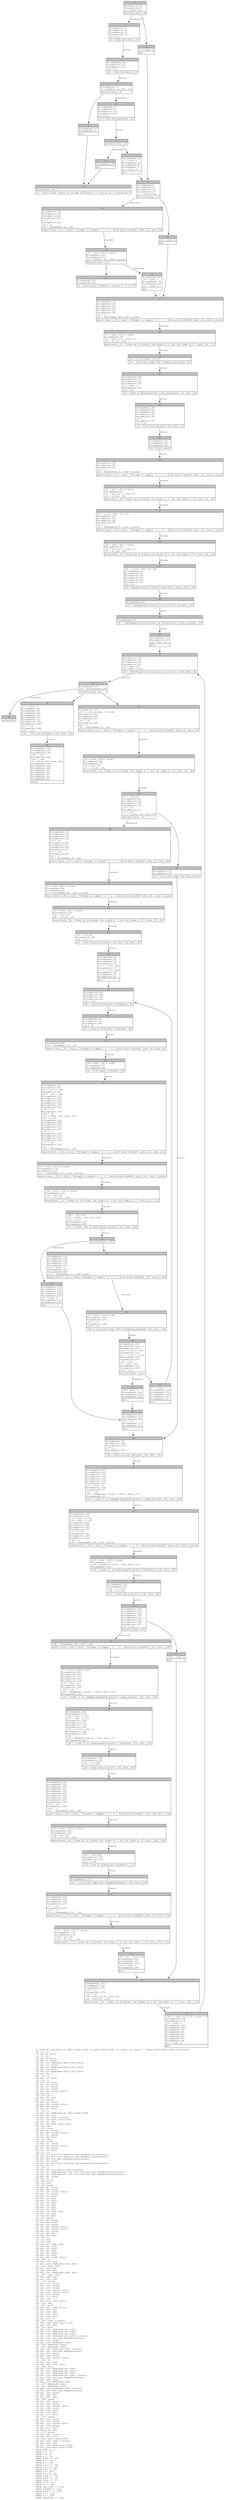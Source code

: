 digraph Mir_0_1370 {
    graph [fontname="Courier, monospace"];
    node [fontname="Courier, monospace"];
    edge [fontname="Courier, monospace"];
    label=<fn U128::div_mod_knuth(_1: math::rate::U128, _2: math::rate::U128, _3: usize, _4: usize) -&gt; (math::rate::U128, math::rate::U128)<br align="left"/>let _5: ();<br align="left"/>let mut _6: bool;<br align="left"/>let _7: ();<br align="left"/>let mut _8: bool;<br align="left"/>let mut _9: usize;<br align="left"/>let mut _10: &amp;ReErased math::rate::U128;<br align="left"/>let mut _11: usize;<br align="left"/>let mut _12: &amp;ReErased math::rate::U128;<br align="left"/>let mut _13: bool;<br align="left"/>let mut _14: &amp;ReErased math::rate::U128;<br align="left"/>let mut _15: !;<br align="left"/>let _16: ();<br align="left"/>let mut _17: bool;<br align="left"/>let _18: ();<br align="left"/>let mut _19: bool;<br align="left"/>let mut _20: usize;<br align="left"/>let mut _21: usize;<br align="left"/>let mut _22: usize;<br align="left"/>let mut _23: (usize, bool);<br align="left"/>let mut _24: !;<br align="left"/>let _25: u32;<br align="left"/>let mut _26: u64;<br align="left"/>let _27: usize;<br align="left"/>let mut _28: usize;<br align="left"/>let mut _29: (usize, bool);<br align="left"/>let mut _30: usize;<br align="left"/>let mut _31: bool;<br align="left"/>let _32: ();<br align="left"/>let mut _33: &amp;ReErased mut math::rate::U128;<br align="left"/>let mut _34: u32;<br align="left"/>let mut _35: [u64; 3_usize];<br align="left"/>let mut _36: math::rate::U128;<br align="left"/>let mut _37: u32;<br align="left"/>let mut _38: math::rate::U128;<br align="left"/>let _39: u64;<br align="left"/>let _40: usize;<br align="left"/>let mut _41: usize;<br align="left"/>let mut _42: (usize, bool);<br align="left"/>let mut _43: usize;<br align="left"/>let mut _44: bool;<br align="left"/>let _45: u64;<br align="left"/>let _46: usize;<br align="left"/>let mut _47: usize;<br align="left"/>let mut _48: (usize, bool);<br align="left"/>let mut _49: usize;<br align="left"/>let mut _50: bool;<br align="left"/>let _51: ();<br align="left"/>let mut _52: std::iter::Rev&lt;std::ops::RangeInclusive&lt;usize&gt;&gt;;<br align="left"/>let mut _53: std::iter::Rev&lt;std::ops::RangeInclusive&lt;usize&gt;&gt;;<br align="left"/>let mut _54: std::ops::RangeInclusive&lt;usize&gt;;<br align="left"/>let mut _55: usize;<br align="left"/>let mut _56: std::iter::Rev&lt;std::ops::RangeInclusive&lt;usize&gt;&gt;;<br align="left"/>let mut _57: ();<br align="left"/>let _58: ();<br align="left"/>let mut _59: std::option::Option&lt;usize&gt;;<br align="left"/>let mut _60: &amp;ReErased mut std::iter::Rev&lt;std::ops::RangeInclusive&lt;usize&gt;&gt;;<br align="left"/>let mut _61: &amp;ReErased mut std::iter::Rev&lt;std::ops::RangeInclusive&lt;usize&gt;&gt;;<br align="left"/>let mut _62: isize;<br align="left"/>let mut _63: !;<br align="left"/>let _64: usize;<br align="left"/>let _65: u64;<br align="left"/>let _66: usize;<br align="left"/>let mut _67: usize;<br align="left"/>let mut _68: usize;<br align="left"/>let mut _69: (usize, bool);<br align="left"/>let mut _70: usize;<br align="left"/>let mut _71: bool;<br align="left"/>let mut _72: u64;<br align="left"/>let mut _73: bool;<br align="left"/>let mut _74: u64;<br align="left"/>let mut _75: u64;<br align="left"/>let mut _76: u64;<br align="left"/>let mut _77: u64;<br align="left"/>let mut _78: (u64, u64);<br align="left"/>let mut _79: u64;<br align="left"/>let mut _80: u64;<br align="left"/>let _81: usize;<br align="left"/>let mut _82: usize;<br align="left"/>let mut _83: usize;<br align="left"/>let mut _84: usize;<br align="left"/>let mut _85: (usize, bool);<br align="left"/>let mut _86: (usize, bool);<br align="left"/>let mut _87: usize;<br align="left"/>let mut _88: bool;<br align="left"/>let mut _89: u64;<br align="left"/>let _90: ();<br align="left"/>let _91: u64;<br align="left"/>let _92: u64;<br align="left"/>let mut _93: (u64, u64);<br align="left"/>let mut _94: u128;<br align="left"/>let mut _95: u128;<br align="left"/>let mut _96: u64;<br align="left"/>let mut _97: u128;<br align="left"/>let mut _98: u64;<br align="left"/>let mut _99: (u128, bool);<br align="left"/>let _100: ();<br align="left"/>let mut _101: bool;<br align="left"/>let mut _102: &amp;ReErased (u64, u64);<br align="left"/>let _103: (u64, u64);<br align="left"/>let mut _104: u64;<br align="left"/>let mut _105: u64;<br align="left"/>let mut _106: &amp;ReErased (u64, u64);<br align="left"/>let _107: (u64, u64);<br align="left"/>let mut _108: u64;<br align="left"/>let mut _109: u64;<br align="left"/>let _110: usize;<br align="left"/>let mut _111: usize;<br align="left"/>let mut _112: usize;<br align="left"/>let mut _113: usize;<br align="left"/>let mut _114: (usize, bool);<br align="left"/>let mut _115: (usize, bool);<br align="left"/>let mut _116: usize;<br align="left"/>let mut _117: bool;<br align="left"/>let mut _118: !;<br align="left"/>let mut _119: (u64, bool);<br align="left"/>let _120: u64;<br align="left"/>let _121: bool;<br align="left"/>let mut _122: (u64, bool);<br align="left"/>let mut _123: u64;<br align="left"/>let mut _124: u64;<br align="left"/>let mut _125: u64;<br align="left"/>let mut _126: bool;<br align="left"/>let mut _127: !;<br align="left"/>let _128: [u64; 3_usize];<br align="left"/>let mut _129: math::rate::U128;<br align="left"/>let mut _130: u64;<br align="left"/>let _131: bool;<br align="left"/>let mut _132: &amp;ReErased mut [u64];<br align="left"/>let mut _133: &amp;ReErased mut [u64];<br align="left"/>let mut _134: &amp;ReErased mut [u64];<br align="left"/>let mut _135: &amp;ReErased mut [u64; 3_usize];<br align="left"/>let mut _136: std::ops::RangeFrom&lt;usize&gt;;<br align="left"/>let mut _137: usize;<br align="left"/>let mut _138: &amp;ReErased [u64];<br align="left"/>let _139: &amp;ReErased [u64];<br align="left"/>let _140: &amp;ReErased [u64];<br align="left"/>let mut _141: &amp;ReErased [u64; 3_usize];<br align="left"/>let mut _142: std::ops::RangeTo&lt;usize&gt;;<br align="left"/>let mut _143: usize;<br align="left"/>let mut _144: usize;<br align="left"/>let mut _145: (usize, bool);<br align="left"/>let _146: ();<br align="left"/>let mut _147: bool;<br align="left"/>let mut _148: (u64, bool);<br align="left"/>let _149: bool;<br align="left"/>let mut _150: &amp;ReErased mut [u64];<br align="left"/>let mut _151: &amp;ReErased mut [u64];<br align="left"/>let mut _152: &amp;ReErased mut [u64];<br align="left"/>let mut _153: &amp;ReErased mut [u64; 3_usize];<br align="left"/>let mut _154: std::ops::RangeFrom&lt;usize&gt;;<br align="left"/>let mut _155: usize;<br align="left"/>let mut _156: &amp;ReErased [u64];<br align="left"/>let _157: &amp;ReErased [u64];<br align="left"/>let _158: &amp;ReErased [u64];<br align="left"/>let mut _159: &amp;ReErased [u64; 2_usize];<br align="left"/>let mut _160: std::ops::RangeTo&lt;usize&gt;;<br align="left"/>let mut _161: usize;<br align="left"/>let mut _162: u64;<br align="left"/>let mut _163: u64;<br align="left"/>let _164: usize;<br align="left"/>let mut _165: usize;<br align="left"/>let mut _166: usize;<br align="left"/>let mut _167: (usize, bool);<br align="left"/>let mut _168: usize;<br align="left"/>let mut _169: bool;<br align="left"/>let mut _170: u64;<br align="left"/>let mut _171: bool;<br align="left"/>let _172: usize;<br align="left"/>let mut _173: usize;<br align="left"/>let mut _174: usize;<br align="left"/>let mut _175: (usize, bool);<br align="left"/>let mut _176: usize;<br align="left"/>let mut _177: bool;<br align="left"/>let mut _178: u64;<br align="left"/>let _179: usize;<br align="left"/>let mut _180: usize;<br align="left"/>let mut _181: bool;<br align="left"/>let _182: math::rate::U128;<br align="left"/>let mut _183: [u64; 3_usize];<br align="left"/>let mut _184: u32;<br align="left"/>let mut _185: math::rate::U128;<br align="left"/>let mut _186: math::rate::U128;<br align="left"/>debug self =&gt; _1;<br align="left"/>debug v =&gt; _2;<br align="left"/>debug n =&gt; _3;<br align="left"/>debug m =&gt; _4;<br align="left"/>debug shift =&gt; _25;<br align="left"/>debug u =&gt; _35;<br align="left"/>debug q =&gt; _38;<br align="left"/>debug v_n_1 =&gt; _39;<br align="left"/>debug v_n_2 =&gt; _45;<br align="left"/>debug iter =&gt; _56;<br align="left"/>debug j =&gt; _64;<br align="left"/>debug u_jn =&gt; _65;<br align="left"/>debug q_hat =&gt; _72;<br align="left"/>debug q_hat =&gt; _76;<br align="left"/>debug r_hat =&gt; _77;<br align="left"/>debug hi =&gt; _91;<br align="left"/>debug lo =&gt; _92;<br align="left"/>debug new_r_hat =&gt; _120;<br align="left"/>debug overflow =&gt; _121;<br align="left"/>debug q_hat_v =&gt; _128;<br align="left"/>debug c =&gt; _131;<br align="left"/>debug c =&gt; _149;<br align="left"/>debug remainder =&gt; _182;<br align="left"/>>;
    bb0__0_1370 [shape="none", label=<<table border="0" cellborder="1" cellspacing="0"><tr><td bgcolor="gray" align="center" colspan="1">0</td></tr><tr><td align="left" balign="left">StorageLive(_5)<br/>StorageLive(_6)<br/>_6 = const true<br/></td></tr><tr><td align="left">switchInt(move _6)</td></tr></table>>];
    bb1__0_1370 [shape="none", label=<<table border="0" cellborder="1" cellspacing="0"><tr><td bgcolor="gray" align="center" colspan="1">1</td></tr><tr><td align="left" balign="left">StorageLive(_7)<br/>StorageLive(_8)<br/>StorageLive(_9)<br/>StorageLive(_10)<br/>_10 = &amp;_1<br/></td></tr><tr><td align="left">_9 = U128::bits(move _10)</td></tr></table>>];
    bb2__0_1370 [shape="none", label=<<table border="0" cellborder="1" cellspacing="0"><tr><td bgcolor="gray" align="center" colspan="1">2</td></tr><tr><td align="left" balign="left">StorageDead(_10)<br/>StorageLive(_11)<br/>StorageLive(_12)<br/>_12 = &amp;_2<br/></td></tr><tr><td align="left">_11 = U128::bits(move _12)</td></tr></table>>];
    bb3__0_1370 [shape="none", label=<<table border="0" cellborder="1" cellspacing="0"><tr><td bgcolor="gray" align="center" colspan="1">3</td></tr><tr><td align="left" balign="left">StorageDead(_12)<br/>_8 = Ge(move _9, move _11)<br/></td></tr><tr><td align="left">switchInt(move _8)</td></tr></table>>];
    bb4__0_1370 [shape="none", label=<<table border="0" cellborder="1" cellspacing="0"><tr><td bgcolor="gray" align="center" colspan="1">4</td></tr><tr><td align="left" balign="left">StorageDead(_11)<br/>StorageDead(_9)<br/>StorageLive(_13)<br/>StorageLive(_14)<br/>_14 = &amp;_2<br/></td></tr><tr><td align="left">_13 = U128::fits_word(move _14)</td></tr></table>>];
    bb5__0_1370 [shape="none", label=<<table border="0" cellborder="1" cellspacing="0"><tr><td bgcolor="gray" align="center" colspan="1">5</td></tr><tr><td align="left">switchInt(move _13)</td></tr></table>>];
    bb6__0_1370 [shape="none", label=<<table border="0" cellborder="1" cellspacing="0"><tr><td bgcolor="gray" align="center" colspan="1">6</td></tr><tr><td align="left" balign="left">StorageDead(_14)<br/></td></tr><tr><td align="left">goto</td></tr></table>>];
    bb7__0_1370 [shape="none", label=<<table border="0" cellborder="1" cellspacing="0"><tr><td bgcolor="gray" align="center" colspan="1">7</td></tr><tr><td align="left" balign="left">StorageDead(_14)<br/>_7 = const ()<br/>StorageDead(_13)<br/>StorageDead(_8)<br/>StorageDead(_7)<br/>_5 = const ()<br/></td></tr><tr><td align="left">goto</td></tr></table>>];
    bb8__0_1370 [shape="none", label=<<table border="0" cellborder="1" cellspacing="0"><tr><td bgcolor="gray" align="center" colspan="1">8</td></tr><tr><td align="left" balign="left">StorageDead(_11)<br/>StorageDead(_9)<br/></td></tr><tr><td align="left">goto</td></tr></table>>];
    bb9__0_1370 [shape="none", label=<<table border="0" cellborder="1" cellspacing="0"><tr><td bgcolor="gray" align="center" colspan="1">9</td></tr><tr><td align="left" balign="left">StorageLive(_15)<br/></td></tr><tr><td align="left">_15 = panic(const &quot;assertion failed: self.bits() &gt;= v.bits() &amp;&amp; !v.fits_word()&quot;)</td></tr></table>>];
    bb10__0_1370 [shape="none", label=<<table border="0" cellborder="1" cellspacing="0"><tr><td bgcolor="gray" align="center" colspan="1">10</td></tr><tr><td align="left" balign="left">_5 = const ()<br/></td></tr><tr><td align="left">goto</td></tr></table>>];
    bb11__0_1370 [shape="none", label=<<table border="0" cellborder="1" cellspacing="0"><tr><td bgcolor="gray" align="center" colspan="1">11</td></tr><tr><td align="left" balign="left">StorageDead(_6)<br/>StorageDead(_5)<br/>StorageLive(_16)<br/>StorageLive(_17)<br/>_17 = const true<br/></td></tr><tr><td align="left">switchInt(move _17)</td></tr></table>>];
    bb12__0_1370 [shape="none", label=<<table border="0" cellborder="1" cellspacing="0"><tr><td bgcolor="gray" align="center" colspan="1">12</td></tr><tr><td align="left" balign="left">StorageLive(_18)<br/>StorageLive(_19)<br/>StorageLive(_20)<br/>StorageLive(_21)<br/>_21 = _3<br/>StorageLive(_22)<br/>_22 = _4<br/>_23 = CheckedAdd(_21, _22)<br/></td></tr><tr><td align="left">assert(!move (_23.1: bool), &quot;attempt to compute `{} + {}`, which would overflow&quot;, move _21, move _22)</td></tr></table>>];
    bb13__0_1370 [shape="none", label=<<table border="0" cellborder="1" cellspacing="0"><tr><td bgcolor="gray" align="center" colspan="1">13</td></tr><tr><td align="left" balign="left">_20 = move (_23.0: usize)<br/>StorageDead(_22)<br/>StorageDead(_21)<br/>_19 = Le(move _20, const 2_usize)<br/></td></tr><tr><td align="left">switchInt(move _19)</td></tr></table>>];
    bb14__0_1370 [shape="none", label=<<table border="0" cellborder="1" cellspacing="0"><tr><td bgcolor="gray" align="center" colspan="1">14</td></tr><tr><td align="left" balign="left">StorageDead(_20)<br/>_18 = const ()<br/>StorageDead(_19)<br/>StorageDead(_18)<br/>_16 = const ()<br/></td></tr><tr><td align="left">goto</td></tr></table>>];
    bb15__0_1370 [shape="none", label=<<table border="0" cellborder="1" cellspacing="0"><tr><td bgcolor="gray" align="center" colspan="1">15</td></tr><tr><td align="left" balign="left">StorageDead(_20)<br/>StorageLive(_24)<br/></td></tr><tr><td align="left">_24 = panic(const &quot;assertion failed: n + m &lt;= 2&quot;)</td></tr></table>>];
    bb16__0_1370 [shape="none", label=<<table border="0" cellborder="1" cellspacing="0"><tr><td bgcolor="gray" align="center" colspan="1">16</td></tr><tr><td align="left" balign="left">_16 = const ()<br/></td></tr><tr><td align="left">goto</td></tr></table>>];
    bb17__0_1370 [shape="none", label=<<table border="0" cellborder="1" cellspacing="0"><tr><td bgcolor="gray" align="center" colspan="1">17</td></tr><tr><td align="left" balign="left">StorageDead(_17)<br/>StorageDead(_16)<br/>StorageLive(_25)<br/>StorageLive(_26)<br/>StorageLive(_27)<br/>StorageLive(_28)<br/>_28 = _3<br/>_29 = CheckedSub(_28, const 1_usize)<br/></td></tr><tr><td align="left">assert(!move (_29.1: bool), &quot;attempt to compute `{} - {}`, which would overflow&quot;, move _28, const 1_usize)</td></tr></table>>];
    bb18__0_1370 [shape="none", label=<<table border="0" cellborder="1" cellspacing="0"><tr><td bgcolor="gray" align="center" colspan="1">18</td></tr><tr><td align="left" balign="left">_27 = move (_29.0: usize)<br/>StorageDead(_28)<br/>_30 = Len((_2.0: [u64; 2]))<br/>_31 = Lt(_27, _30)<br/></td></tr><tr><td align="left">assert(move _31, &quot;index out of bounds: the length is {} but the index is {}&quot;, move _30, _27)</td></tr></table>>];
    bb19__0_1370 [shape="none", label=<<table border="0" cellborder="1" cellspacing="0"><tr><td bgcolor="gray" align="center" colspan="1">19</td></tr><tr><td align="left" balign="left">_26 = (_2.0: [u64; 2])[_27]<br/></td></tr><tr><td align="left">_25 = core::num::&lt;impl u64&gt;::leading_zeros(move _26)</td></tr></table>>];
    bb20__0_1370 [shape="none", label=<<table border="0" cellborder="1" cellspacing="0"><tr><td bgcolor="gray" align="center" colspan="1">20</td></tr><tr><td align="left" balign="left">StorageDead(_26)<br/>StorageDead(_27)<br/>StorageLive(_32)<br/>StorageLive(_33)<br/>_33 = &amp;mut _2<br/>StorageLive(_34)<br/>_34 = _25<br/></td></tr><tr><td align="left">_32 = &lt;U128 as ShlAssign&lt;u32&gt;&gt;::shl_assign(move _33, move _34)</td></tr></table>>];
    bb21__0_1370 [shape="none", label=<<table border="0" cellborder="1" cellspacing="0"><tr><td bgcolor="gray" align="center" colspan="1">21</td></tr><tr><td align="left" balign="left">StorageDead(_34)<br/>StorageDead(_33)<br/>StorageDead(_32)<br/>StorageLive(_35)<br/>StorageLive(_36)<br/>_36 = _1<br/>StorageLive(_37)<br/>_37 = _25<br/></td></tr><tr><td align="left">_35 = U128::full_shl(move _36, move _37)</td></tr></table>>];
    bb22__0_1370 [shape="none", label=<<table border="0" cellborder="1" cellspacing="0"><tr><td bgcolor="gray" align="center" colspan="1">22</td></tr><tr><td align="left" balign="left">StorageDead(_37)<br/>StorageDead(_36)<br/>StorageLive(_38)<br/></td></tr><tr><td align="left">_38 = U128::zero()</td></tr></table>>];
    bb23__0_1370 [shape="none", label=<<table border="0" cellborder="1" cellspacing="0"><tr><td bgcolor="gray" align="center" colspan="1">23</td></tr><tr><td align="left" balign="left">StorageLive(_39)<br/>StorageLive(_40)<br/>StorageLive(_41)<br/>_41 = _3<br/>_42 = CheckedSub(_41, const 1_usize)<br/></td></tr><tr><td align="left">assert(!move (_42.1: bool), &quot;attempt to compute `{} - {}`, which would overflow&quot;, move _41, const 1_usize)</td></tr></table>>];
    bb24__0_1370 [shape="none", label=<<table border="0" cellborder="1" cellspacing="0"><tr><td bgcolor="gray" align="center" colspan="1">24</td></tr><tr><td align="left" balign="left">_40 = move (_42.0: usize)<br/>StorageDead(_41)<br/>_43 = Len((_2.0: [u64; 2]))<br/>_44 = Lt(_40, _43)<br/></td></tr><tr><td align="left">assert(move _44, &quot;index out of bounds: the length is {} but the index is {}&quot;, move _43, _40)</td></tr></table>>];
    bb25__0_1370 [shape="none", label=<<table border="0" cellborder="1" cellspacing="0"><tr><td bgcolor="gray" align="center" colspan="1">25</td></tr><tr><td align="left" balign="left">_39 = (_2.0: [u64; 2])[_40]<br/>StorageDead(_40)<br/>StorageLive(_45)<br/>StorageLive(_46)<br/>StorageLive(_47)<br/>_47 = _3<br/>_48 = CheckedSub(_47, const 2_usize)<br/></td></tr><tr><td align="left">assert(!move (_48.1: bool), &quot;attempt to compute `{} - {}`, which would overflow&quot;, move _47, const 2_usize)</td></tr></table>>];
    bb26__0_1370 [shape="none", label=<<table border="0" cellborder="1" cellspacing="0"><tr><td bgcolor="gray" align="center" colspan="1">26</td></tr><tr><td align="left" balign="left">_46 = move (_48.0: usize)<br/>StorageDead(_47)<br/>_49 = Len((_2.0: [u64; 2]))<br/>_50 = Lt(_46, _49)<br/></td></tr><tr><td align="left">assert(move _50, &quot;index out of bounds: the length is {} but the index is {}&quot;, move _49, _46)</td></tr></table>>];
    bb27__0_1370 [shape="none", label=<<table border="0" cellborder="1" cellspacing="0"><tr><td bgcolor="gray" align="center" colspan="1">27</td></tr><tr><td align="left" balign="left">_45 = (_2.0: [u64; 2])[_46]<br/>StorageDead(_46)<br/>StorageLive(_51)<br/>StorageLive(_52)<br/>StorageLive(_53)<br/>StorageLive(_54)<br/>StorageLive(_55)<br/>_55 = _4<br/></td></tr><tr><td align="left">_54 = RangeInclusive::&lt;usize&gt;::new(const 0_usize, move _55)</td></tr></table>>];
    bb28__0_1370 [shape="none", label=<<table border="0" cellborder="1" cellspacing="0"><tr><td bgcolor="gray" align="center" colspan="1">28</td></tr><tr><td align="left" balign="left">StorageDead(_55)<br/></td></tr><tr><td align="left">_53 = &lt;RangeInclusive&lt;usize&gt; as Iterator&gt;::rev(move _54)</td></tr></table>>];
    bb29__0_1370 [shape="none", label=<<table border="0" cellborder="1" cellspacing="0"><tr><td bgcolor="gray" align="center" colspan="1">29</td></tr><tr><td align="left" balign="left">StorageDead(_54)<br/></td></tr><tr><td align="left">_52 = &lt;Rev&lt;RangeInclusive&lt;usize&gt;&gt; as IntoIterator&gt;::into_iter(move _53)</td></tr></table>>];
    bb30__0_1370 [shape="none", label=<<table border="0" cellborder="1" cellspacing="0"><tr><td bgcolor="gray" align="center" colspan="1">30</td></tr><tr><td align="left" balign="left">StorageDead(_53)<br/>StorageLive(_56)<br/>_56 = move _52<br/></td></tr><tr><td align="left">goto</td></tr></table>>];
    bb31__0_1370 [shape="none", label=<<table border="0" cellborder="1" cellspacing="0"><tr><td bgcolor="gray" align="center" colspan="1">31</td></tr><tr><td align="left" balign="left">StorageLive(_58)<br/>StorageLive(_59)<br/>StorageLive(_60)<br/>StorageLive(_61)<br/>_61 = &amp;mut _56<br/>_60 = &amp;mut (*_61)<br/></td></tr><tr><td align="left">_59 = &lt;Rev&lt;RangeInclusive&lt;usize&gt;&gt; as Iterator&gt;::next(move _60)</td></tr></table>>];
    bb32__0_1370 [shape="none", label=<<table border="0" cellborder="1" cellspacing="0"><tr><td bgcolor="gray" align="center" colspan="1">32</td></tr><tr><td align="left" balign="left">StorageDead(_60)<br/>_62 = discriminant(_59)<br/></td></tr><tr><td align="left">switchInt(move _62)</td></tr></table>>];
    bb33__0_1370 [shape="none", label=<<table border="0" cellborder="1" cellspacing="0"><tr><td bgcolor="gray" align="center" colspan="1">33</td></tr><tr><td align="left" balign="left">StorageLive(_64)<br/>_64 = ((_59 as Some).0: usize)<br/>StorageLive(_65)<br/>StorageLive(_66)<br/>StorageLive(_67)<br/>_67 = _64<br/>StorageLive(_68)<br/>_68 = _3<br/>_69 = CheckedAdd(_67, _68)<br/></td></tr><tr><td align="left">assert(!move (_69.1: bool), &quot;attempt to compute `{} + {}`, which would overflow&quot;, move _67, move _68)</td></tr></table>>];
    bb34__0_1370 [shape="none", label=<<table border="0" cellborder="1" cellspacing="0"><tr><td bgcolor="gray" align="center" colspan="1">34</td></tr><tr><td align="left">unreachable</td></tr></table>>];
    bb35__0_1370 [shape="none", label=<<table border="0" cellborder="1" cellspacing="0"><tr><td bgcolor="gray" align="center" colspan="1">35</td></tr><tr><td align="left" balign="left">_51 = const ()<br/>StorageDead(_61)<br/>StorageDead(_59)<br/>StorageDead(_58)<br/>StorageDead(_56)<br/>StorageDead(_52)<br/>StorageDead(_51)<br/>StorageLive(_182)<br/>StorageLive(_183)<br/>_183 = _35<br/>StorageLive(_184)<br/>_184 = _25<br/></td></tr><tr><td align="left">_182 = U128::full_shr(move _183, move _184)</td></tr></table>>];
    bb36__0_1370 [shape="none", label=<<table border="0" cellborder="1" cellspacing="0"><tr><td bgcolor="gray" align="center" colspan="1">36</td></tr><tr><td align="left" balign="left">_66 = move (_69.0: usize)<br/>StorageDead(_68)<br/>StorageDead(_67)<br/>_70 = Len(_35)<br/>_71 = Lt(_66, _70)<br/></td></tr><tr><td align="left">assert(move _71, &quot;index out of bounds: the length is {} but the index is {}&quot;, move _70, _66)</td></tr></table>>];
    bb37__0_1370 [shape="none", label=<<table border="0" cellborder="1" cellspacing="0"><tr><td bgcolor="gray" align="center" colspan="1">37</td></tr><tr><td align="left" balign="left">_65 = _35[_66]<br/>StorageDead(_66)<br/>StorageLive(_72)<br/>StorageLive(_73)<br/>StorageLive(_74)<br/>_74 = _65<br/>StorageLive(_75)<br/>_75 = _39<br/>_73 = Lt(move _74, move _75)<br/></td></tr><tr><td align="left">switchInt(move _73)</td></tr></table>>];
    bb38__0_1370 [shape="none", label=<<table border="0" cellborder="1" cellspacing="0"><tr><td bgcolor="gray" align="center" colspan="1">38</td></tr><tr><td align="left" balign="left">StorageDead(_75)<br/>StorageDead(_74)<br/>StorageLive(_78)<br/>StorageLive(_79)<br/>_79 = _65<br/>StorageLive(_80)<br/>StorageLive(_81)<br/>StorageLive(_82)<br/>StorageLive(_83)<br/>_83 = _64<br/>StorageLive(_84)<br/>_84 = _3<br/>_85 = CheckedAdd(_83, _84)<br/></td></tr><tr><td align="left">assert(!move (_85.1: bool), &quot;attempt to compute `{} + {}`, which would overflow&quot;, move _83, move _84)</td></tr></table>>];
    bb39__0_1370 [shape="none", label=<<table border="0" cellborder="1" cellspacing="0"><tr><td bgcolor="gray" align="center" colspan="1">39</td></tr><tr><td align="left" balign="left">_82 = move (_85.0: usize)<br/>StorageDead(_84)<br/>StorageDead(_83)<br/>_86 = CheckedSub(_82, const 1_usize)<br/></td></tr><tr><td align="left">assert(!move (_86.1: bool), &quot;attempt to compute `{} - {}`, which would overflow&quot;, move _82, const 1_usize)</td></tr></table>>];
    bb40__0_1370 [shape="none", label=<<table border="0" cellborder="1" cellspacing="0"><tr><td bgcolor="gray" align="center" colspan="1">40</td></tr><tr><td align="left" balign="left">_81 = move (_86.0: usize)<br/>StorageDead(_82)<br/>_87 = Len(_35)<br/>_88 = Lt(_81, _87)<br/></td></tr><tr><td align="left">assert(move _88, &quot;index out of bounds: the length is {} but the index is {}&quot;, move _87, _81)</td></tr></table>>];
    bb41__0_1370 [shape="none", label=<<table border="0" cellborder="1" cellspacing="0"><tr><td bgcolor="gray" align="center" colspan="1">41</td></tr><tr><td align="left" balign="left">_80 = _35[_81]<br/>StorageLive(_89)<br/>_89 = _39<br/></td></tr><tr><td align="left">_78 = U128::div_mod_word(move _79, move _80, move _89)</td></tr></table>>];
    bb42__0_1370 [shape="none", label=<<table border="0" cellborder="1" cellspacing="0"><tr><td bgcolor="gray" align="center" colspan="1">42</td></tr><tr><td align="left" balign="left">StorageDead(_89)<br/>StorageDead(_80)<br/>StorageDead(_79)<br/>StorageLive(_76)<br/>_76 = (_78.0: u64)<br/>StorageLive(_77)<br/>_77 = (_78.1: u64)<br/>StorageDead(_81)<br/>StorageDead(_78)<br/>StorageLive(_90)<br/></td></tr><tr><td align="left">goto</td></tr></table>>];
    bb43__0_1370 [shape="none", label=<<table border="0" cellborder="1" cellspacing="0"><tr><td bgcolor="gray" align="center" colspan="1">43</td></tr><tr><td align="left" balign="left">StorageLive(_93)<br/>StorageLive(_94)<br/>StorageLive(_95)<br/>StorageLive(_96)<br/>_96 = _76<br/></td></tr><tr><td align="left">_95 = &lt;u128 as From&lt;u64&gt;&gt;::from(move _96)</td></tr></table>>];
    bb44__0_1370 [shape="none", label=<<table border="0" cellborder="1" cellspacing="0"><tr><td bgcolor="gray" align="center" colspan="1">44</td></tr><tr><td align="left" balign="left">StorageDead(_96)<br/>StorageLive(_97)<br/>StorageLive(_98)<br/>_98 = _45<br/></td></tr><tr><td align="left">_97 = &lt;u128 as From&lt;u64&gt;&gt;::from(move _98)</td></tr></table>>];
    bb45__0_1370 [shape="none", label=<<table border="0" cellborder="1" cellspacing="0"><tr><td bgcolor="gray" align="center" colspan="1">45</td></tr><tr><td align="left" balign="left">StorageDead(_98)<br/>_99 = CheckedMul(_95, _97)<br/></td></tr><tr><td align="left">assert(!move (_99.1: bool), &quot;attempt to compute `{} * {}`, which would overflow&quot;, move _95, move _97)</td></tr></table>>];
    bb46__0_1370 [shape="none", label=<<table border="0" cellborder="1" cellspacing="0"><tr><td bgcolor="gray" align="center" colspan="1">46</td></tr><tr><td align="left" balign="left">_94 = move (_99.0: u128)<br/>StorageDead(_97)<br/>StorageDead(_95)<br/></td></tr><tr><td align="left">_93 = U128::split_u128(move _94)</td></tr></table>>];
    bb47__0_1370 [shape="none", label=<<table border="0" cellborder="1" cellspacing="0"><tr><td bgcolor="gray" align="center" colspan="1">47</td></tr><tr><td align="left" balign="left">StorageDead(_94)<br/>StorageLive(_91)<br/>_91 = (_93.0: u64)<br/>StorageLive(_92)<br/>_92 = (_93.1: u64)<br/>StorageDead(_93)<br/>StorageLive(_100)<br/>StorageLive(_101)<br/>StorageLive(_102)<br/>StorageLive(_103)<br/>StorageLive(_104)<br/>_104 = _91<br/>StorageLive(_105)<br/>_105 = _92<br/>_103 = (move _104, move _105)<br/>_102 = &amp;_103<br/>StorageDead(_105)<br/>StorageDead(_104)<br/>StorageLive(_106)<br/>StorageLive(_107)<br/>StorageLive(_108)<br/>_108 = _77<br/>StorageLive(_109)<br/>StorageLive(_110)<br/>StorageLive(_111)<br/>StorageLive(_112)<br/>_112 = _64<br/>StorageLive(_113)<br/>_113 = _3<br/>_114 = CheckedAdd(_112, _113)<br/></td></tr><tr><td align="left">assert(!move (_114.1: bool), &quot;attempt to compute `{} + {}`, which would overflow&quot;, move _112, move _113)</td></tr></table>>];
    bb48__0_1370 [shape="none", label=<<table border="0" cellborder="1" cellspacing="0"><tr><td bgcolor="gray" align="center" colspan="1">48</td></tr><tr><td align="left" balign="left">_111 = move (_114.0: usize)<br/>StorageDead(_113)<br/>StorageDead(_112)<br/>_115 = CheckedSub(_111, const 2_usize)<br/></td></tr><tr><td align="left">assert(!move (_115.1: bool), &quot;attempt to compute `{} - {}`, which would overflow&quot;, move _111, const 2_usize)</td></tr></table>>];
    bb49__0_1370 [shape="none", label=<<table border="0" cellborder="1" cellspacing="0"><tr><td bgcolor="gray" align="center" colspan="1">49</td></tr><tr><td align="left" balign="left">_110 = move (_115.0: usize)<br/>StorageDead(_111)<br/>_116 = Len(_35)<br/>_117 = Lt(_110, _116)<br/></td></tr><tr><td align="left">assert(move _117, &quot;index out of bounds: the length is {} but the index is {}&quot;, move _116, _110)</td></tr></table>>];
    bb50__0_1370 [shape="none", label=<<table border="0" cellborder="1" cellspacing="0"><tr><td bgcolor="gray" align="center" colspan="1">50</td></tr><tr><td align="left" balign="left">_109 = _35[_110]<br/>_107 = (move _108, move _109)<br/>_106 = &amp;_107<br/>StorageDead(_109)<br/>StorageDead(_108)<br/></td></tr><tr><td align="left">_101 = &lt;(u64, u64) as PartialOrd&gt;::le(move _102, move _106)</td></tr></table>>];
    bb51__0_1370 [shape="none", label=<<table border="0" cellborder="1" cellspacing="0"><tr><td bgcolor="gray" align="center" colspan="1">51</td></tr><tr><td align="left">switchInt(move _101)</td></tr></table>>];
    bb52__0_1370 [shape="none", label=<<table border="0" cellborder="1" cellspacing="0"><tr><td bgcolor="gray" align="center" colspan="1">52</td></tr><tr><td align="left" balign="left">StorageDead(_110)<br/>StorageDead(_107)<br/>StorageDead(_106)<br/>StorageDead(_103)<br/>StorageDead(_102)<br/>_90 = const ()<br/>StorageDead(_101)<br/>StorageDead(_100)<br/></td></tr><tr><td align="left">goto</td></tr></table>>];
    bb53__0_1370 [shape="none", label=<<table border="0" cellborder="1" cellspacing="0"><tr><td bgcolor="gray" align="center" colspan="1">53</td></tr><tr><td align="left" balign="left">StorageDead(_110)<br/>StorageDead(_107)<br/>StorageDead(_106)<br/>StorageDead(_103)<br/>StorageDead(_102)<br/>_100 = const ()<br/>StorageDead(_101)<br/>StorageDead(_100)<br/>_119 = CheckedSub(_76, const 1_u64)<br/></td></tr><tr><td align="left">assert(!move (_119.1: bool), &quot;attempt to compute `{} - {}`, which would overflow&quot;, _76, const 1_u64)</td></tr></table>>];
    bb54__0_1370 [shape="none", label=<<table border="0" cellborder="1" cellspacing="0"><tr><td bgcolor="gray" align="center" colspan="1">54</td></tr><tr><td align="left" balign="left">_76 = move (_119.0: u64)<br/>StorageLive(_122)<br/>StorageLive(_123)<br/>_123 = _77<br/>StorageLive(_124)<br/>_124 = _39<br/></td></tr><tr><td align="left">_122 = core::num::&lt;impl u64&gt;::overflowing_add(move _123, move _124)</td></tr></table>>];
    bb55__0_1370 [shape="none", label=<<table border="0" cellborder="1" cellspacing="0"><tr><td bgcolor="gray" align="center" colspan="1">55</td></tr><tr><td align="left" balign="left">StorageDead(_124)<br/>StorageDead(_123)<br/>StorageLive(_120)<br/>_120 = (_122.0: u64)<br/>StorageLive(_121)<br/>_121 = (_122.1: bool)<br/>StorageDead(_122)<br/>StorageLive(_125)<br/>_125 = _120<br/>_77 = move _125<br/>StorageDead(_125)<br/>StorageLive(_126)<br/>_126 = _121<br/></td></tr><tr><td align="left">switchInt(move _126)</td></tr></table>>];
    bb56__0_1370 [shape="none", label=<<table border="0" cellborder="1" cellspacing="0"><tr><td bgcolor="gray" align="center" colspan="1">56</td></tr><tr><td align="left" balign="left">_90 = const ()<br/>StorageDead(_126)<br/>StorageDead(_121)<br/>StorageDead(_120)<br/></td></tr><tr><td align="left">goto</td></tr></table>>];
    bb57__0_1370 [shape="none", label=<<table border="0" cellborder="1" cellspacing="0"><tr><td bgcolor="gray" align="center" colspan="1">57</td></tr><tr><td align="left" balign="left">_57 = const ()<br/>StorageDead(_126)<br/>StorageDead(_121)<br/>StorageDead(_120)<br/>StorageDead(_92)<br/>StorageDead(_91)<br/></td></tr><tr><td align="left">goto</td></tr></table>>];
    bb58__0_1370 [shape="none", label=<<table border="0" cellborder="1" cellspacing="0"><tr><td bgcolor="gray" align="center" colspan="1">58</td></tr><tr><td align="left" balign="left">StorageDead(_92)<br/>StorageDead(_91)<br/>StorageDead(_90)<br/>_72 = _76<br/>StorageDead(_77)<br/>StorageDead(_76)<br/></td></tr><tr><td align="left">goto</td></tr></table>>];
    bb59__0_1370 [shape="none", label=<<table border="0" cellborder="1" cellspacing="0"><tr><td bgcolor="gray" align="center" colspan="1">59</td></tr><tr><td align="left" balign="left">StorageDead(_75)<br/>StorageDead(_74)<br/></td></tr><tr><td align="left">_72 = core::num::&lt;impl u64&gt;::max_value()</td></tr></table>>];
    bb60__0_1370 [shape="none", label=<<table border="0" cellborder="1" cellspacing="0"><tr><td bgcolor="gray" align="center" colspan="1">60</td></tr><tr><td align="left" balign="left">StorageDead(_73)<br/>StorageLive(_128)<br/>StorageLive(_129)<br/>_129 = _2<br/>StorageLive(_130)<br/>_130 = _72<br/></td></tr><tr><td align="left">_128 = U128::full_mul_u64(move _129, move _130)</td></tr></table>>];
    bb61__0_1370 [shape="none", label=<<table border="0" cellborder="1" cellspacing="0"><tr><td bgcolor="gray" align="center" colspan="1">61</td></tr><tr><td align="left" balign="left">StorageDead(_130)<br/>StorageDead(_129)<br/>StorageLive(_131)<br/>StorageLive(_132)<br/>StorageLive(_133)<br/>StorageLive(_134)<br/>StorageLive(_135)<br/>_135 = &amp;mut _35<br/>StorageLive(_136)<br/>StorageLive(_137)<br/>_137 = _64<br/>_136 = RangeFrom::&lt;usize&gt; { start: move _137 }<br/>StorageDead(_137)<br/></td></tr><tr><td align="left">_134 = &lt;[u64; 3] as IndexMut&lt;RangeFrom&lt;usize&gt;&gt;&gt;::index_mut(move _135, move _136)</td></tr></table>>];
    bb62__0_1370 [shape="none", label=<<table border="0" cellborder="1" cellspacing="0"><tr><td bgcolor="gray" align="center" colspan="1">62</td></tr><tr><td align="left" balign="left">StorageDead(_136)<br/>StorageDead(_135)<br/>_133 = &amp;mut (*_134)<br/>_132 = &amp;mut (*_133)<br/>StorageLive(_138)<br/>StorageLive(_139)<br/>StorageLive(_140)<br/>StorageLive(_141)<br/>_141 = &amp;_128<br/>StorageLive(_142)<br/>StorageLive(_143)<br/>StorageLive(_144)<br/>_144 = _3<br/>_145 = CheckedAdd(_144, const 1_usize)<br/></td></tr><tr><td align="left">assert(!move (_145.1: bool), &quot;attempt to compute `{} + {}`, which would overflow&quot;, move _144, const 1_usize)</td></tr></table>>];
    bb63__0_1370 [shape="none", label=<<table border="0" cellborder="1" cellspacing="0"><tr><td bgcolor="gray" align="center" colspan="1">63</td></tr><tr><td align="left" balign="left">_143 = move (_145.0: usize)<br/>StorageDead(_144)<br/>_142 = RangeTo::&lt;usize&gt; { end: move _143 }<br/>StorageDead(_143)<br/></td></tr><tr><td align="left">_140 = &lt;[u64; 3] as Index&lt;RangeTo&lt;usize&gt;&gt;&gt;::index(move _141, move _142)</td></tr></table>>];
    bb64__0_1370 [shape="none", label=<<table border="0" cellborder="1" cellspacing="0"><tr><td bgcolor="gray" align="center" colspan="1">64</td></tr><tr><td align="left" balign="left">StorageDead(_142)<br/>StorageDead(_141)<br/>_139 = &amp;(*_140)<br/>_138 = &amp;(*_139)<br/></td></tr><tr><td align="left">_131 = U128::sub_slice(move _132, move _138)</td></tr></table>>];
    bb65__0_1370 [shape="none", label=<<table border="0" cellborder="1" cellspacing="0"><tr><td bgcolor="gray" align="center" colspan="1">65</td></tr><tr><td align="left" balign="left">StorageDead(_138)<br/>StorageDead(_132)<br/>StorageDead(_140)<br/>StorageDead(_139)<br/>StorageDead(_134)<br/>StorageDead(_133)<br/>StorageLive(_146)<br/>StorageLive(_147)<br/>_147 = _131<br/></td></tr><tr><td align="left">switchInt(move _147)</td></tr></table>>];
    bb66__0_1370 [shape="none", label=<<table border="0" cellborder="1" cellspacing="0"><tr><td bgcolor="gray" align="center" colspan="1">66</td></tr><tr><td align="left" balign="left">_148 = CheckedSub(_72, const 1_u64)<br/></td></tr><tr><td align="left">assert(!move (_148.1: bool), &quot;attempt to compute `{} - {}`, which would overflow&quot;, _72, const 1_u64)</td></tr></table>>];
    bb67__0_1370 [shape="none", label=<<table border="0" cellborder="1" cellspacing="0"><tr><td bgcolor="gray" align="center" colspan="1">67</td></tr><tr><td align="left" balign="left">_72 = move (_148.0: u64)<br/>StorageLive(_149)<br/>StorageLive(_150)<br/>StorageLive(_151)<br/>StorageLive(_152)<br/>StorageLive(_153)<br/>_153 = &amp;mut _35<br/>StorageLive(_154)<br/>StorageLive(_155)<br/>_155 = _64<br/>_154 = RangeFrom::&lt;usize&gt; { start: move _155 }<br/>StorageDead(_155)<br/></td></tr><tr><td align="left">_152 = &lt;[u64; 3] as IndexMut&lt;RangeFrom&lt;usize&gt;&gt;&gt;::index_mut(move _153, move _154)</td></tr></table>>];
    bb68__0_1370 [shape="none", label=<<table border="0" cellborder="1" cellspacing="0"><tr><td bgcolor="gray" align="center" colspan="1">68</td></tr><tr><td align="left" balign="left">StorageDead(_154)<br/>StorageDead(_153)<br/>_151 = &amp;mut (*_152)<br/>_150 = &amp;mut (*_151)<br/>StorageLive(_156)<br/>StorageLive(_157)<br/>StorageLive(_158)<br/>StorageLive(_159)<br/>_159 = &amp;(_2.0: [u64; 2])<br/>StorageLive(_160)<br/>StorageLive(_161)<br/>_161 = _3<br/>_160 = RangeTo::&lt;usize&gt; { end: move _161 }<br/>StorageDead(_161)<br/></td></tr><tr><td align="left">_158 = &lt;[u64; 2] as Index&lt;RangeTo&lt;usize&gt;&gt;&gt;::index(move _159, move _160)</td></tr></table>>];
    bb69__0_1370 [shape="none", label=<<table border="0" cellborder="1" cellspacing="0"><tr><td bgcolor="gray" align="center" colspan="1">69</td></tr><tr><td align="left" balign="left">StorageDead(_160)<br/>StorageDead(_159)<br/>_157 = &amp;(*_158)<br/>_156 = &amp;(*_157)<br/></td></tr><tr><td align="left">_149 = U128::add_slice(move _150, move _156)</td></tr></table>>];
    bb70__0_1370 [shape="none", label=<<table border="0" cellborder="1" cellspacing="0"><tr><td bgcolor="gray" align="center" colspan="1">70</td></tr><tr><td align="left" balign="left">StorageDead(_156)<br/>StorageDead(_150)<br/>StorageDead(_158)<br/>StorageDead(_157)<br/>StorageDead(_152)<br/>StorageDead(_151)<br/>StorageLive(_162)<br/>StorageLive(_163)<br/>StorageLive(_164)<br/>StorageLive(_165)<br/>_165 = _64<br/>StorageLive(_166)<br/>_166 = _3<br/>_167 = CheckedAdd(_165, _166)<br/></td></tr><tr><td align="left">assert(!move (_167.1: bool), &quot;attempt to compute `{} + {}`, which would overflow&quot;, move _165, move _166)</td></tr></table>>];
    bb71__0_1370 [shape="none", label=<<table border="0" cellborder="1" cellspacing="0"><tr><td bgcolor="gray" align="center" colspan="1">71</td></tr><tr><td align="left" balign="left">_164 = move (_167.0: usize)<br/>StorageDead(_166)<br/>StorageDead(_165)<br/>_168 = Len(_35)<br/>_169 = Lt(_164, _168)<br/></td></tr><tr><td align="left">assert(move _169, &quot;index out of bounds: the length is {} but the index is {}&quot;, move _168, _164)</td></tr></table>>];
    bb72__0_1370 [shape="none", label=<<table border="0" cellborder="1" cellspacing="0"><tr><td bgcolor="gray" align="center" colspan="1">72</td></tr><tr><td align="left" balign="left">_163 = _35[_164]<br/>StorageLive(_170)<br/>StorageLive(_171)<br/>_171 = _149<br/></td></tr><tr><td align="left">_170 = &lt;u64 as From&lt;bool&gt;&gt;::from(move _171)</td></tr></table>>];
    bb73__0_1370 [shape="none", label=<<table border="0" cellborder="1" cellspacing="0"><tr><td bgcolor="gray" align="center" colspan="1">73</td></tr><tr><td align="left" balign="left">StorageDead(_171)<br/></td></tr><tr><td align="left">_162 = core::num::&lt;impl u64&gt;::wrapping_add(move _163, move _170)</td></tr></table>>];
    bb74__0_1370 [shape="none", label=<<table border="0" cellborder="1" cellspacing="0"><tr><td bgcolor="gray" align="center" colspan="1">74</td></tr><tr><td align="left" balign="left">StorageDead(_170)<br/>StorageDead(_163)<br/>StorageLive(_172)<br/>StorageLive(_173)<br/>_173 = _64<br/>StorageLive(_174)<br/>_174 = _3<br/>_175 = CheckedAdd(_173, _174)<br/></td></tr><tr><td align="left">assert(!move (_175.1: bool), &quot;attempt to compute `{} + {}`, which would overflow&quot;, move _173, move _174)</td></tr></table>>];
    bb75__0_1370 [shape="none", label=<<table border="0" cellborder="1" cellspacing="0"><tr><td bgcolor="gray" align="center" colspan="1">75</td></tr><tr><td align="left" balign="left">_172 = move (_175.0: usize)<br/>StorageDead(_174)<br/>StorageDead(_173)<br/>_176 = Len(_35)<br/>_177 = Lt(_172, _176)<br/></td></tr><tr><td align="left">assert(move _177, &quot;index out of bounds: the length is {} but the index is {}&quot;, move _176, _172)</td></tr></table>>];
    bb76__0_1370 [shape="none", label=<<table border="0" cellborder="1" cellspacing="0"><tr><td bgcolor="gray" align="center" colspan="1">76</td></tr><tr><td align="left" balign="left">_35[_172] = move _162<br/>StorageDead(_162)<br/>StorageDead(_172)<br/>StorageDead(_164)<br/>_146 = const ()<br/>StorageDead(_149)<br/></td></tr><tr><td align="left">goto</td></tr></table>>];
    bb77__0_1370 [shape="none", label=<<table border="0" cellborder="1" cellspacing="0"><tr><td bgcolor="gray" align="center" colspan="1">77</td></tr><tr><td align="left" balign="left">_146 = const ()<br/></td></tr><tr><td align="left">goto</td></tr></table>>];
    bb78__0_1370 [shape="none", label=<<table border="0" cellborder="1" cellspacing="0"><tr><td bgcolor="gray" align="center" colspan="1">78</td></tr><tr><td align="left" balign="left">StorageDead(_147)<br/>StorageDead(_146)<br/>StorageLive(_178)<br/>_178 = _72<br/>StorageLive(_179)<br/>_179 = _64<br/>_180 = Len((_38.0: [u64; 2]))<br/>_181 = Lt(_179, _180)<br/></td></tr><tr><td align="left">assert(move _181, &quot;index out of bounds: the length is {} but the index is {}&quot;, move _180, _179)</td></tr></table>>];
    bb79__0_1370 [shape="none", label=<<table border="0" cellborder="1" cellspacing="0"><tr><td bgcolor="gray" align="center" colspan="1">79</td></tr><tr><td align="left" balign="left">(_38.0: [u64; 2])[_179] = move _178<br/>StorageDead(_178)<br/>StorageDead(_179)<br/>_58 = const ()<br/>StorageDead(_131)<br/>StorageDead(_128)<br/>StorageDead(_72)<br/>StorageDead(_65)<br/>StorageDead(_64)<br/>StorageDead(_61)<br/>StorageDead(_59)<br/>StorageDead(_58)<br/>_57 = const ()<br/></td></tr><tr><td align="left">goto</td></tr></table>>];
    bb80__0_1370 [shape="none", label=<<table border="0" cellborder="1" cellspacing="0"><tr><td bgcolor="gray" align="center" colspan="1">80</td></tr><tr><td align="left" balign="left">StorageDead(_184)<br/>StorageDead(_183)<br/>StorageLive(_185)<br/>_185 = _38<br/>StorageLive(_186)<br/>_186 = _182<br/>_0 = (move _185, move _186)<br/>StorageDead(_186)<br/>StorageDead(_185)<br/>StorageDead(_182)<br/>StorageDead(_45)<br/>StorageDead(_39)<br/>StorageDead(_38)<br/>StorageDead(_35)<br/>StorageDead(_25)<br/></td></tr><tr><td align="left">return</td></tr></table>>];
    bb0__0_1370 -> bb10__0_1370 [label="0"];
    bb0__0_1370 -> bb1__0_1370 [label="otherwise"];
    bb1__0_1370 -> bb2__0_1370 [label="return"];
    bb2__0_1370 -> bb3__0_1370 [label="return"];
    bb3__0_1370 -> bb8__0_1370 [label="0"];
    bb3__0_1370 -> bb4__0_1370 [label="otherwise"];
    bb4__0_1370 -> bb5__0_1370 [label="return"];
    bb5__0_1370 -> bb7__0_1370 [label="0"];
    bb5__0_1370 -> bb6__0_1370 [label="otherwise"];
    bb6__0_1370 -> bb9__0_1370 [label=""];
    bb7__0_1370 -> bb11__0_1370 [label=""];
    bb8__0_1370 -> bb9__0_1370 [label=""];
    bb10__0_1370 -> bb11__0_1370 [label=""];
    bb11__0_1370 -> bb16__0_1370 [label="0"];
    bb11__0_1370 -> bb12__0_1370 [label="otherwise"];
    bb12__0_1370 -> bb13__0_1370 [label="success"];
    bb13__0_1370 -> bb15__0_1370 [label="0"];
    bb13__0_1370 -> bb14__0_1370 [label="otherwise"];
    bb14__0_1370 -> bb17__0_1370 [label=""];
    bb16__0_1370 -> bb17__0_1370 [label=""];
    bb17__0_1370 -> bb18__0_1370 [label="success"];
    bb18__0_1370 -> bb19__0_1370 [label="success"];
    bb19__0_1370 -> bb20__0_1370 [label="return"];
    bb20__0_1370 -> bb21__0_1370 [label="return"];
    bb21__0_1370 -> bb22__0_1370 [label="return"];
    bb22__0_1370 -> bb23__0_1370 [label="return"];
    bb23__0_1370 -> bb24__0_1370 [label="success"];
    bb24__0_1370 -> bb25__0_1370 [label="success"];
    bb25__0_1370 -> bb26__0_1370 [label="success"];
    bb26__0_1370 -> bb27__0_1370 [label="success"];
    bb27__0_1370 -> bb28__0_1370 [label="return"];
    bb28__0_1370 -> bb29__0_1370 [label="return"];
    bb29__0_1370 -> bb30__0_1370 [label="return"];
    bb30__0_1370 -> bb31__0_1370 [label=""];
    bb31__0_1370 -> bb32__0_1370 [label="return"];
    bb32__0_1370 -> bb35__0_1370 [label="0"];
    bb32__0_1370 -> bb33__0_1370 [label="1"];
    bb32__0_1370 -> bb34__0_1370 [label="otherwise"];
    bb33__0_1370 -> bb36__0_1370 [label="success"];
    bb35__0_1370 -> bb80__0_1370 [label="return"];
    bb36__0_1370 -> bb37__0_1370 [label="success"];
    bb37__0_1370 -> bb59__0_1370 [label="0"];
    bb37__0_1370 -> bb38__0_1370 [label="otherwise"];
    bb38__0_1370 -> bb39__0_1370 [label="success"];
    bb39__0_1370 -> bb40__0_1370 [label="success"];
    bb40__0_1370 -> bb41__0_1370 [label="success"];
    bb41__0_1370 -> bb42__0_1370 [label="return"];
    bb42__0_1370 -> bb43__0_1370 [label=""];
    bb43__0_1370 -> bb44__0_1370 [label="return"];
    bb44__0_1370 -> bb45__0_1370 [label="return"];
    bb45__0_1370 -> bb46__0_1370 [label="success"];
    bb46__0_1370 -> bb47__0_1370 [label="return"];
    bb47__0_1370 -> bb48__0_1370 [label="success"];
    bb48__0_1370 -> bb49__0_1370 [label="success"];
    bb49__0_1370 -> bb50__0_1370 [label="success"];
    bb50__0_1370 -> bb51__0_1370 [label="return"];
    bb51__0_1370 -> bb53__0_1370 [label="0"];
    bb51__0_1370 -> bb52__0_1370 [label="otherwise"];
    bb52__0_1370 -> bb58__0_1370 [label=""];
    bb53__0_1370 -> bb54__0_1370 [label="success"];
    bb54__0_1370 -> bb55__0_1370 [label="return"];
    bb55__0_1370 -> bb57__0_1370 [label="0"];
    bb55__0_1370 -> bb56__0_1370 [label="otherwise"];
    bb56__0_1370 -> bb58__0_1370 [label=""];
    bb57__0_1370 -> bb43__0_1370 [label=""];
    bb58__0_1370 -> bb60__0_1370 [label=""];
    bb59__0_1370 -> bb60__0_1370 [label="return"];
    bb60__0_1370 -> bb61__0_1370 [label="return"];
    bb61__0_1370 -> bb62__0_1370 [label="return"];
    bb62__0_1370 -> bb63__0_1370 [label="success"];
    bb63__0_1370 -> bb64__0_1370 [label="return"];
    bb64__0_1370 -> bb65__0_1370 [label="return"];
    bb65__0_1370 -> bb77__0_1370 [label="0"];
    bb65__0_1370 -> bb66__0_1370 [label="otherwise"];
    bb66__0_1370 -> bb67__0_1370 [label="success"];
    bb67__0_1370 -> bb68__0_1370 [label="return"];
    bb68__0_1370 -> bb69__0_1370 [label="return"];
    bb69__0_1370 -> bb70__0_1370 [label="return"];
    bb70__0_1370 -> bb71__0_1370 [label="success"];
    bb71__0_1370 -> bb72__0_1370 [label="success"];
    bb72__0_1370 -> bb73__0_1370 [label="return"];
    bb73__0_1370 -> bb74__0_1370 [label="return"];
    bb74__0_1370 -> bb75__0_1370 [label="success"];
    bb75__0_1370 -> bb76__0_1370 [label="success"];
    bb76__0_1370 -> bb78__0_1370 [label=""];
    bb77__0_1370 -> bb78__0_1370 [label=""];
    bb78__0_1370 -> bb79__0_1370 [label="success"];
    bb79__0_1370 -> bb31__0_1370 [label=""];
}
